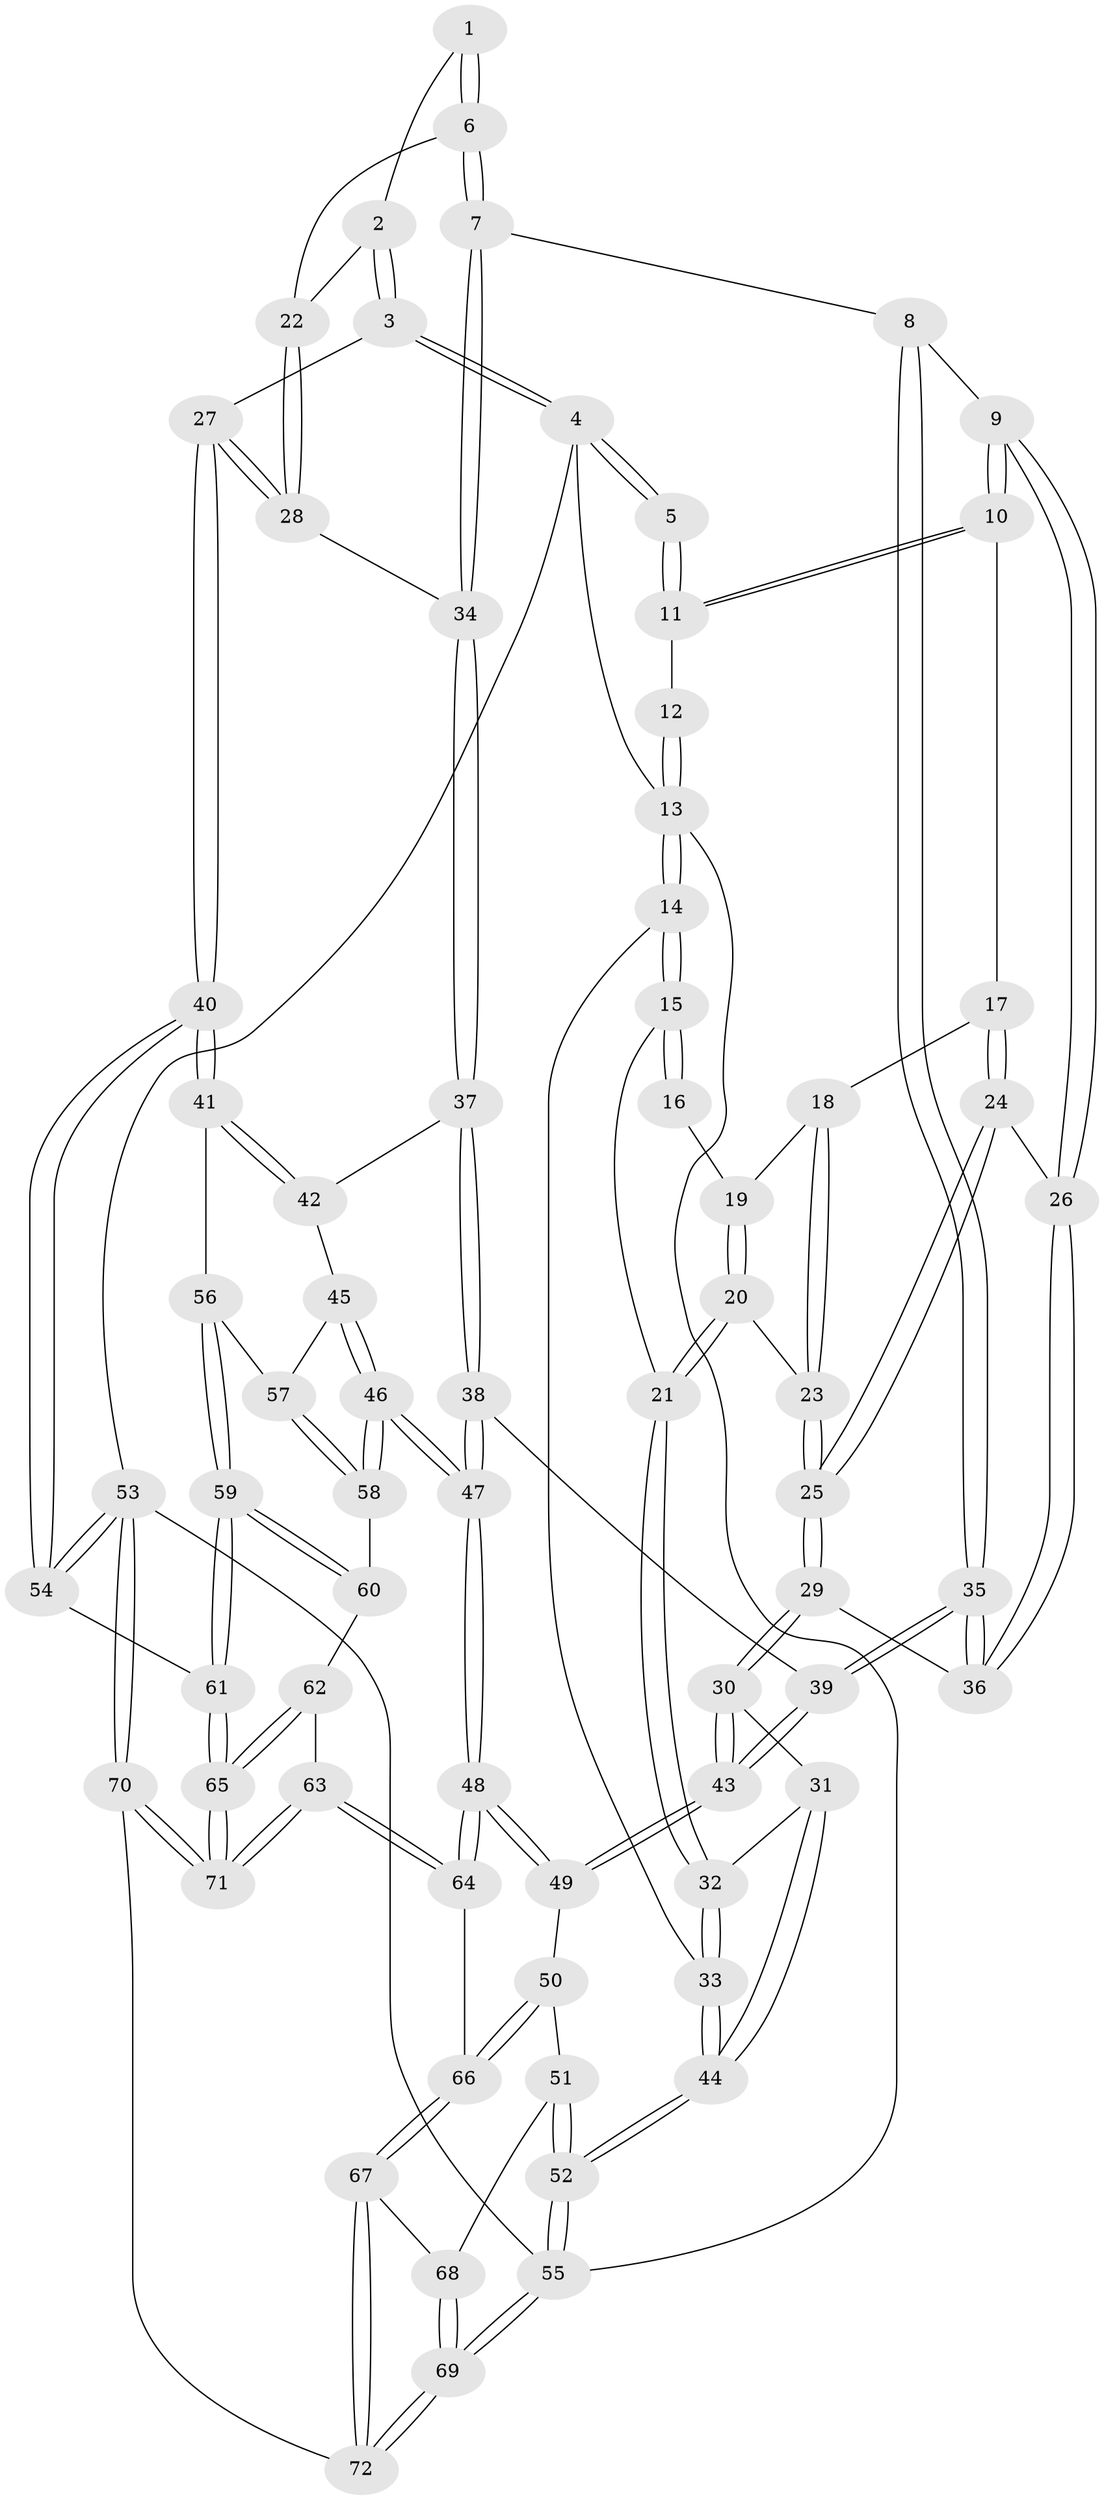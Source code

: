 // Generated by graph-tools (version 1.1) at 2025/11/02/27/25 16:11:56]
// undirected, 72 vertices, 177 edges
graph export_dot {
graph [start="1"]
  node [color=gray90,style=filled];
  1 [pos="+0.7806432799077977+0"];
  2 [pos="+0.8912152371232546+0.059684733501824336"];
  3 [pos="+1+0"];
  4 [pos="+1+0"];
  5 [pos="+0.770905009604895+0"];
  6 [pos="+0.7350224489994608+0.12140379457538025"];
  7 [pos="+0.7018997374620322+0.1669853142868571"];
  8 [pos="+0.669533659374732+0.16474644935895624"];
  9 [pos="+0.5529247414372815+0.09734399269180109"];
  10 [pos="+0.4879235412433456+0"];
  11 [pos="+0.4669306754585017+0"];
  12 [pos="+0.3229006855019747+0"];
  13 [pos="+0+0"];
  14 [pos="+0+0.19398696183838876"];
  15 [pos="+0.17905924082738162+0.0650903829824078"];
  16 [pos="+0.26532579171349074+0"];
  17 [pos="+0.37474283782673223+0.08303762180484238"];
  18 [pos="+0.36021573259066203+0.09070728365857358"];
  19 [pos="+0.2937432871736988+0.050825100211743586"];
  20 [pos="+0.2928829197852244+0.15337375033152698"];
  21 [pos="+0.2703042794318208+0.16039542620374728"];
  22 [pos="+0.8661093112076568+0.09860581044098794"];
  23 [pos="+0.3028006917288292+0.15520766664500096"];
  24 [pos="+0.4270683356547935+0.21262735821444814"];
  25 [pos="+0.41171168291327+0.22134048921275754"];
  26 [pos="+0.44338615269664167+0.20684541998325312"];
  27 [pos="+1+0.2227124194293263"];
  28 [pos="+0.9405276173972127+0.21799534821679797"];
  29 [pos="+0.3804227695230424+0.29011781319491386"];
  30 [pos="+0.3459853795855335+0.35797265614748774"];
  31 [pos="+0.2780797549840053+0.3303008860283712"];
  32 [pos="+0.24554732772412585+0.19135013988966215"];
  33 [pos="+0+0.23786111641842414"];
  34 [pos="+0.7850276319298167+0.2636647099602501"];
  35 [pos="+0.5659180543458915+0.336282490468824"];
  36 [pos="+0.5650144103290854+0.33541028776120874"];
  37 [pos="+0.7832424273849609+0.2963426079084064"];
  38 [pos="+0.5698861616250595+0.3817689811303645"];
  39 [pos="+0.5668173074315676+0.37749212653026465"];
  40 [pos="+1+0.4281024171338648"];
  41 [pos="+0.9994226585183958+0.4406325289715067"];
  42 [pos="+0.7939826493495833+0.35177722057327776"];
  43 [pos="+0.3560274588670356+0.3825856313934453"];
  44 [pos="+0+0.35629830850283345"];
  45 [pos="+0.7636285265086546+0.4180781257542863"];
  46 [pos="+0.6331219498854656+0.5154941518360079"];
  47 [pos="+0.6176101512859479+0.5186961515909984"];
  48 [pos="+0.5680116726686005+0.5861834595097344"];
  49 [pos="+0.34822463871555015+0.46872563209661827"];
  50 [pos="+0.2511819913619801+0.5656386729276275"];
  51 [pos="+0.10381933985665426+0.5759899881868636"];
  52 [pos="+0+0.5353437771687707"];
  53 [pos="+1+1"];
  54 [pos="+1+0.5599597910978733"];
  55 [pos="+0+1"];
  56 [pos="+0.864425630883735+0.5268908983768196"];
  57 [pos="+0.8566053096166112+0.5244938862379988"];
  58 [pos="+0.7507134873516694+0.5672090739716756"];
  59 [pos="+0.8771049652295309+0.6219946122007862"];
  60 [pos="+0.7735584475440918+0.6074033689073524"];
  61 [pos="+0.8922432702505945+0.6475818977532961"];
  62 [pos="+0.7698106472568249+0.6302634456319401"];
  63 [pos="+0.5707883914253444+0.7440013545414211"];
  64 [pos="+0.5518533155528845+0.728001439715828"];
  65 [pos="+0.8389136797111477+0.8030745015781623"];
  66 [pos="+0.4130738824139514+0.7644312644905512"];
  67 [pos="+0.3343006593540923+0.8544543726171214"];
  68 [pos="+0.16894674774681032+0.7043500502611367"];
  69 [pos="+0.09544560816540829+1"];
  70 [pos="+0.8356126660717488+1"];
  71 [pos="+0.8097496938357589+0.989151842014774"];
  72 [pos="+0.1882348046617964+1"];
  1 -- 2;
  1 -- 6;
  1 -- 6;
  2 -- 3;
  2 -- 3;
  2 -- 22;
  3 -- 4;
  3 -- 4;
  3 -- 27;
  4 -- 5;
  4 -- 5;
  4 -- 13;
  4 -- 53;
  5 -- 11;
  5 -- 11;
  6 -- 7;
  6 -- 7;
  6 -- 22;
  7 -- 8;
  7 -- 34;
  7 -- 34;
  8 -- 9;
  8 -- 35;
  8 -- 35;
  9 -- 10;
  9 -- 10;
  9 -- 26;
  9 -- 26;
  10 -- 11;
  10 -- 11;
  10 -- 17;
  11 -- 12;
  12 -- 13;
  12 -- 13;
  13 -- 14;
  13 -- 14;
  13 -- 55;
  14 -- 15;
  14 -- 15;
  14 -- 33;
  15 -- 16;
  15 -- 16;
  15 -- 21;
  16 -- 19;
  17 -- 18;
  17 -- 24;
  17 -- 24;
  18 -- 19;
  18 -- 23;
  18 -- 23;
  19 -- 20;
  19 -- 20;
  20 -- 21;
  20 -- 21;
  20 -- 23;
  21 -- 32;
  21 -- 32;
  22 -- 28;
  22 -- 28;
  23 -- 25;
  23 -- 25;
  24 -- 25;
  24 -- 25;
  24 -- 26;
  25 -- 29;
  25 -- 29;
  26 -- 36;
  26 -- 36;
  27 -- 28;
  27 -- 28;
  27 -- 40;
  27 -- 40;
  28 -- 34;
  29 -- 30;
  29 -- 30;
  29 -- 36;
  30 -- 31;
  30 -- 43;
  30 -- 43;
  31 -- 32;
  31 -- 44;
  31 -- 44;
  32 -- 33;
  32 -- 33;
  33 -- 44;
  33 -- 44;
  34 -- 37;
  34 -- 37;
  35 -- 36;
  35 -- 36;
  35 -- 39;
  35 -- 39;
  37 -- 38;
  37 -- 38;
  37 -- 42;
  38 -- 39;
  38 -- 47;
  38 -- 47;
  39 -- 43;
  39 -- 43;
  40 -- 41;
  40 -- 41;
  40 -- 54;
  40 -- 54;
  41 -- 42;
  41 -- 42;
  41 -- 56;
  42 -- 45;
  43 -- 49;
  43 -- 49;
  44 -- 52;
  44 -- 52;
  45 -- 46;
  45 -- 46;
  45 -- 57;
  46 -- 47;
  46 -- 47;
  46 -- 58;
  46 -- 58;
  47 -- 48;
  47 -- 48;
  48 -- 49;
  48 -- 49;
  48 -- 64;
  48 -- 64;
  49 -- 50;
  50 -- 51;
  50 -- 66;
  50 -- 66;
  51 -- 52;
  51 -- 52;
  51 -- 68;
  52 -- 55;
  52 -- 55;
  53 -- 54;
  53 -- 54;
  53 -- 70;
  53 -- 70;
  53 -- 55;
  54 -- 61;
  55 -- 69;
  55 -- 69;
  56 -- 57;
  56 -- 59;
  56 -- 59;
  57 -- 58;
  57 -- 58;
  58 -- 60;
  59 -- 60;
  59 -- 60;
  59 -- 61;
  59 -- 61;
  60 -- 62;
  61 -- 65;
  61 -- 65;
  62 -- 63;
  62 -- 65;
  62 -- 65;
  63 -- 64;
  63 -- 64;
  63 -- 71;
  63 -- 71;
  64 -- 66;
  65 -- 71;
  65 -- 71;
  66 -- 67;
  66 -- 67;
  67 -- 68;
  67 -- 72;
  67 -- 72;
  68 -- 69;
  68 -- 69;
  69 -- 72;
  69 -- 72;
  70 -- 71;
  70 -- 71;
  70 -- 72;
}
